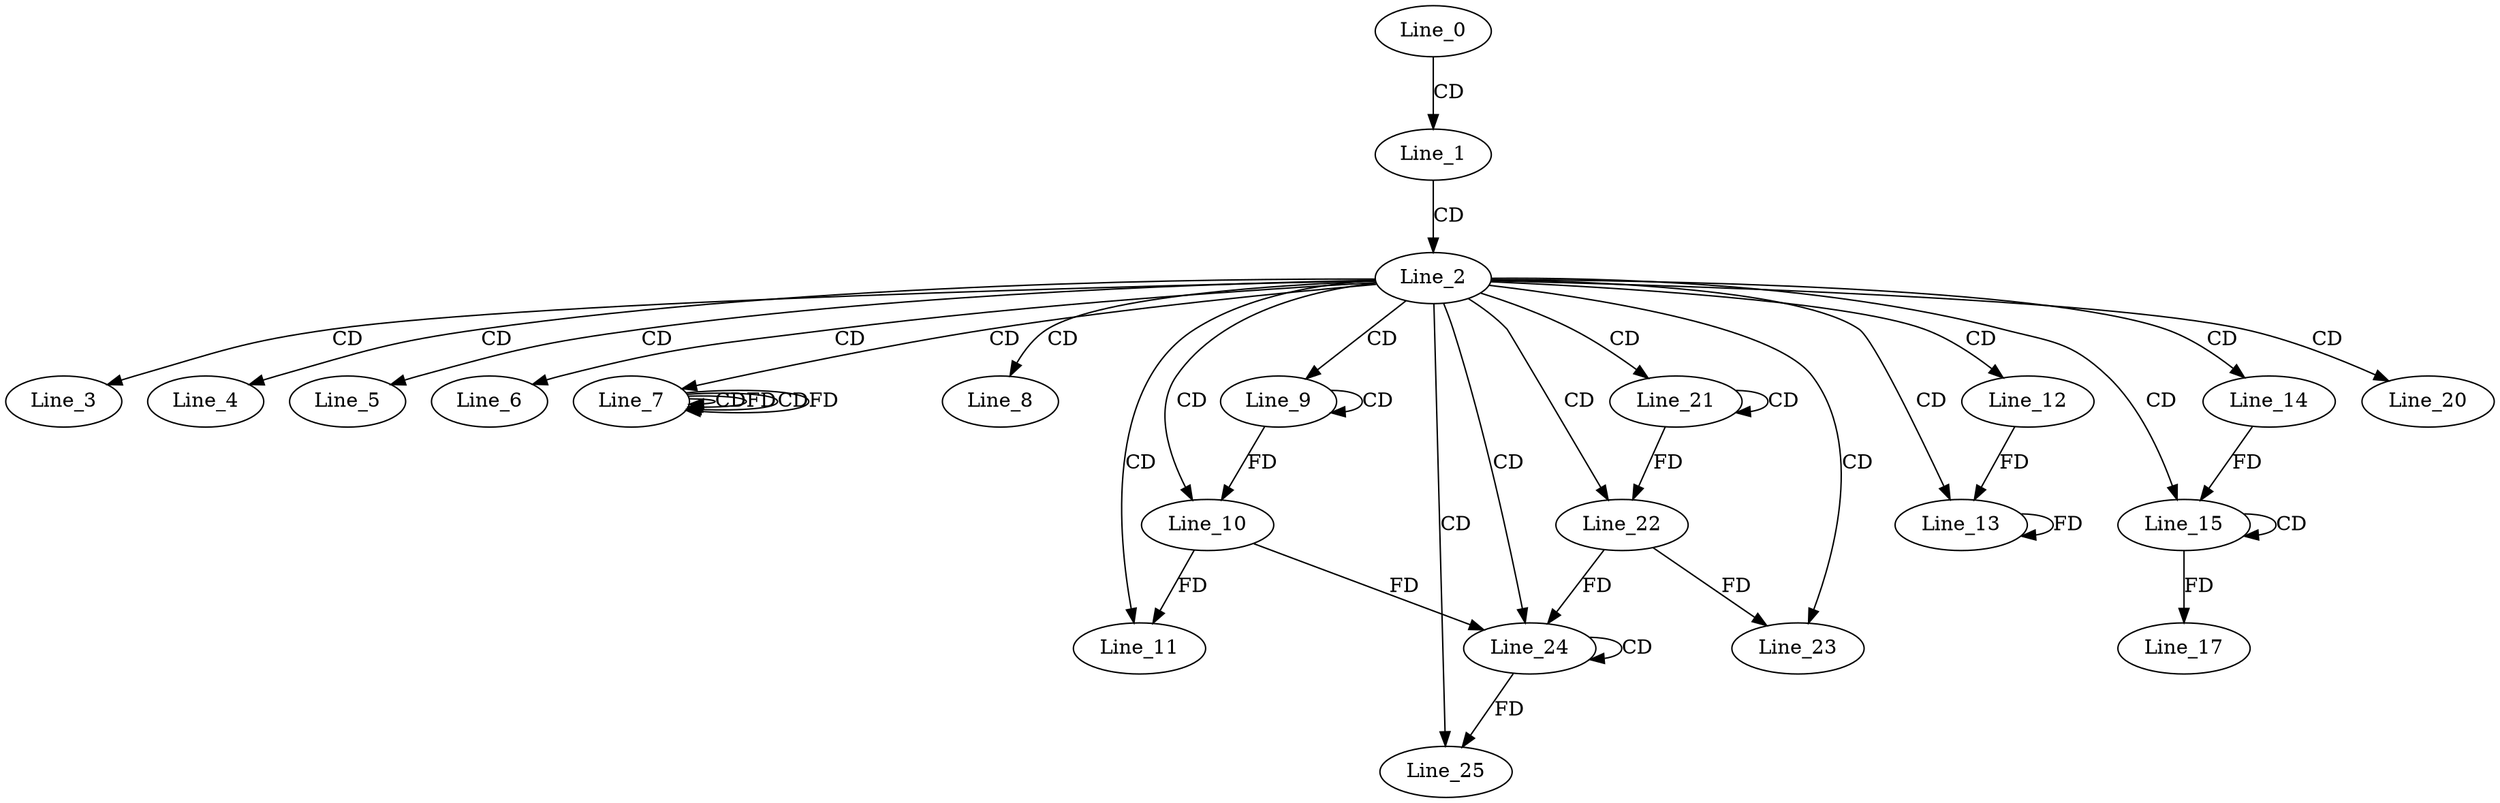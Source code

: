 digraph G {
  Line_0;
  Line_1;
  Line_2;
  Line_3;
  Line_4;
  Line_5;
  Line_6;
  Line_7;
  Line_7;
  Line_7;
  Line_7;
  Line_8;
  Line_9;
  Line_9;
  Line_10;
  Line_10;
  Line_11;
  Line_11;
  Line_12;
  Line_13;
  Line_14;
  Line_15;
  Line_15;
  Line_17;
  Line_20;
  Line_21;
  Line_21;
  Line_22;
  Line_22;
  Line_23;
  Line_23;
  Line_24;
  Line_24;
  Line_25;
  Line_0 -> Line_1 [ label="CD" ];
  Line_1 -> Line_2 [ label="CD" ];
  Line_2 -> Line_3 [ label="CD" ];
  Line_2 -> Line_4 [ label="CD" ];
  Line_2 -> Line_5 [ label="CD" ];
  Line_2 -> Line_6 [ label="CD" ];
  Line_2 -> Line_7 [ label="CD" ];
  Line_7 -> Line_7 [ label="CD" ];
  Line_7 -> Line_7 [ label="FD" ];
  Line_7 -> Line_7 [ label="CD" ];
  Line_7 -> Line_7 [ label="FD" ];
  Line_2 -> Line_8 [ label="CD" ];
  Line_2 -> Line_9 [ label="CD" ];
  Line_9 -> Line_9 [ label="CD" ];
  Line_2 -> Line_10 [ label="CD" ];
  Line_9 -> Line_10 [ label="FD" ];
  Line_2 -> Line_11 [ label="CD" ];
  Line_10 -> Line_11 [ label="FD" ];
  Line_2 -> Line_12 [ label="CD" ];
  Line_2 -> Line_13 [ label="CD" ];
  Line_12 -> Line_13 [ label="FD" ];
  Line_13 -> Line_13 [ label="FD" ];
  Line_2 -> Line_14 [ label="CD" ];
  Line_2 -> Line_15 [ label="CD" ];
  Line_15 -> Line_15 [ label="CD" ];
  Line_14 -> Line_15 [ label="FD" ];
  Line_15 -> Line_17 [ label="FD" ];
  Line_2 -> Line_20 [ label="CD" ];
  Line_2 -> Line_21 [ label="CD" ];
  Line_21 -> Line_21 [ label="CD" ];
  Line_2 -> Line_22 [ label="CD" ];
  Line_21 -> Line_22 [ label="FD" ];
  Line_2 -> Line_23 [ label="CD" ];
  Line_22 -> Line_23 [ label="FD" ];
  Line_2 -> Line_24 [ label="CD" ];
  Line_24 -> Line_24 [ label="CD" ];
  Line_10 -> Line_24 [ label="FD" ];
  Line_22 -> Line_24 [ label="FD" ];
  Line_2 -> Line_25 [ label="CD" ];
  Line_24 -> Line_25 [ label="FD" ];
}
